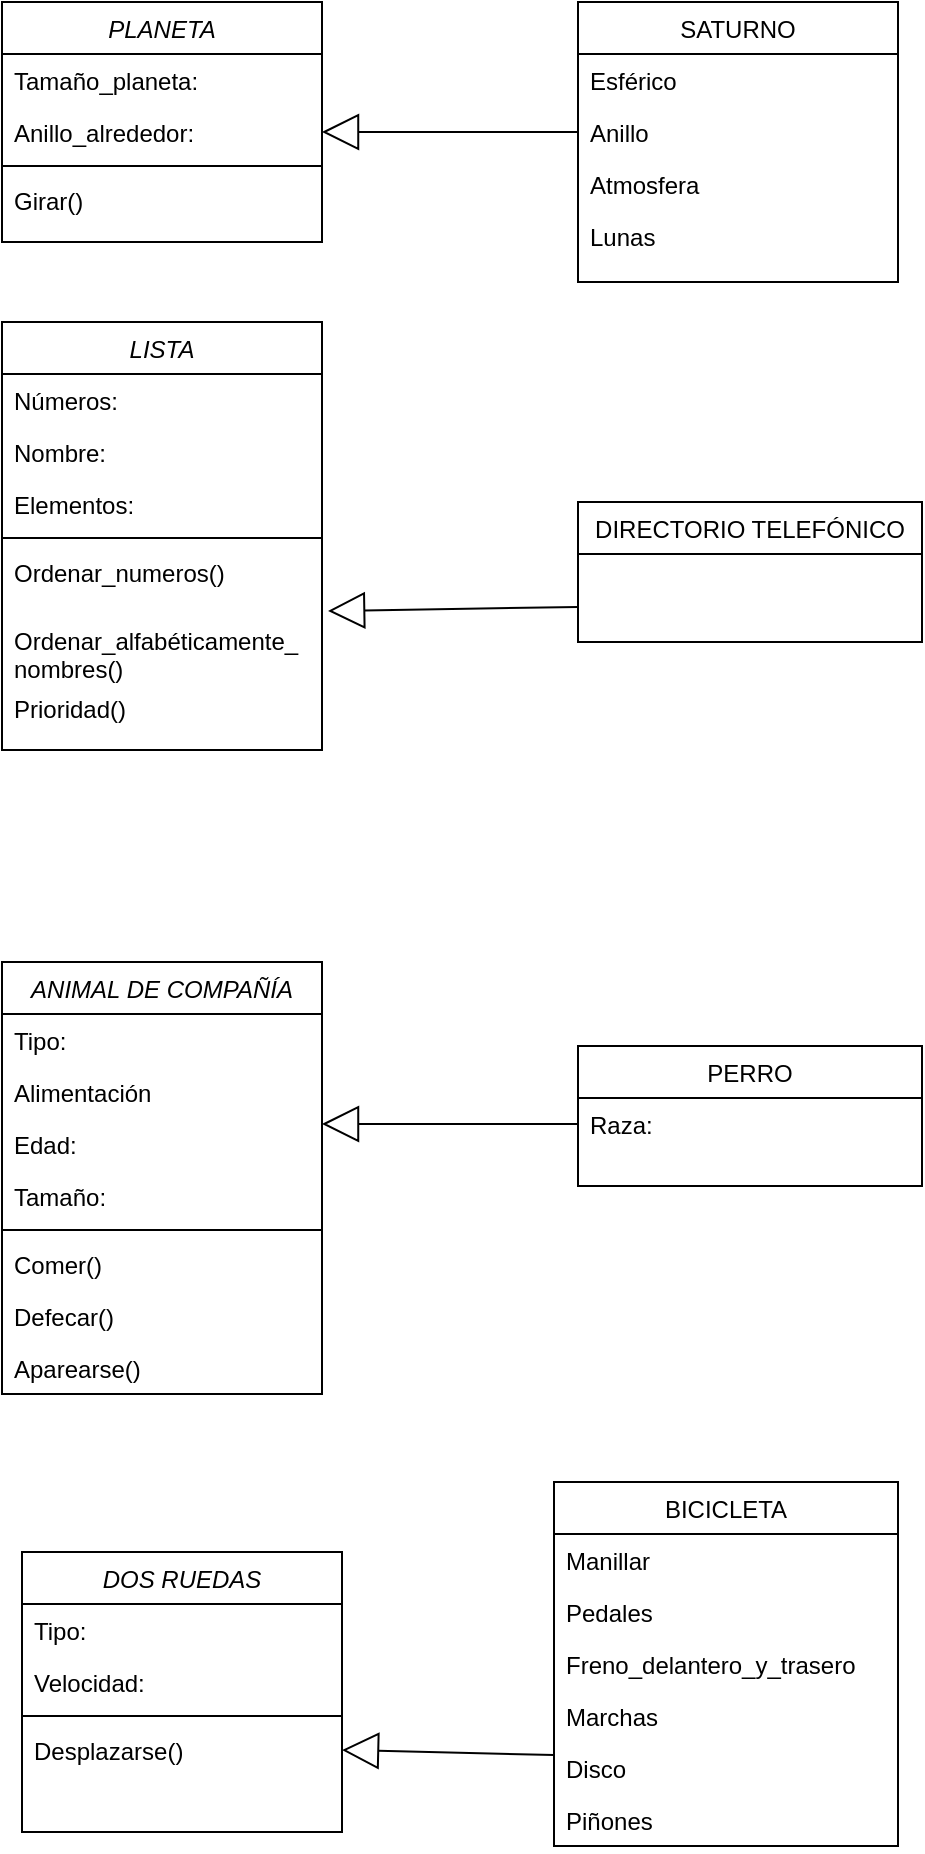 <mxfile version="16.5.6" type="github">
  <diagram id="C5RBs43oDa-KdzZeNtuy" name="Page-1">
    <mxGraphModel dx="870" dy="594" grid="1" gridSize="10" guides="1" tooltips="1" connect="1" arrows="1" fold="1" page="1" pageScale="1" pageWidth="827" pageHeight="1169" math="0" shadow="0">
      <root>
        <mxCell id="WIyWlLk6GJQsqaUBKTNV-0" />
        <mxCell id="WIyWlLk6GJQsqaUBKTNV-1" parent="WIyWlLk6GJQsqaUBKTNV-0" />
        <mxCell id="zkfFHV4jXpPFQw0GAbJ--0" value="PLANETA" style="swimlane;fontStyle=2;align=center;verticalAlign=top;childLayout=stackLayout;horizontal=1;startSize=26;horizontalStack=0;resizeParent=1;resizeLast=0;collapsible=1;marginBottom=0;rounded=0;shadow=0;strokeWidth=1;" parent="WIyWlLk6GJQsqaUBKTNV-1" vertex="1">
          <mxGeometry x="220" y="120" width="160" height="120" as="geometry">
            <mxRectangle x="230" y="140" width="160" height="26" as="alternateBounds" />
          </mxGeometry>
        </mxCell>
        <mxCell id="zkfFHV4jXpPFQw0GAbJ--1" value="Tamaño_planeta:" style="text;align=left;verticalAlign=top;spacingLeft=4;spacingRight=4;overflow=hidden;rotatable=0;points=[[0,0.5],[1,0.5]];portConstraint=eastwest;" parent="zkfFHV4jXpPFQw0GAbJ--0" vertex="1">
          <mxGeometry y="26" width="160" height="26" as="geometry" />
        </mxCell>
        <mxCell id="zkfFHV4jXpPFQw0GAbJ--2" value="Anillo_alrededor:" style="text;align=left;verticalAlign=top;spacingLeft=4;spacingRight=4;overflow=hidden;rotatable=0;points=[[0,0.5],[1,0.5]];portConstraint=eastwest;rounded=0;shadow=0;html=0;" parent="zkfFHV4jXpPFQw0GAbJ--0" vertex="1">
          <mxGeometry y="52" width="160" height="26" as="geometry" />
        </mxCell>
        <mxCell id="zkfFHV4jXpPFQw0GAbJ--4" value="" style="line;html=1;strokeWidth=1;align=left;verticalAlign=middle;spacingTop=-1;spacingLeft=3;spacingRight=3;rotatable=0;labelPosition=right;points=[];portConstraint=eastwest;" parent="zkfFHV4jXpPFQw0GAbJ--0" vertex="1">
          <mxGeometry y="78" width="160" height="8" as="geometry" />
        </mxCell>
        <mxCell id="zkfFHV4jXpPFQw0GAbJ--5" value="Girar()" style="text;align=left;verticalAlign=top;spacingLeft=4;spacingRight=4;overflow=hidden;rotatable=0;points=[[0,0.5],[1,0.5]];portConstraint=eastwest;" parent="zkfFHV4jXpPFQw0GAbJ--0" vertex="1">
          <mxGeometry y="86" width="160" height="26" as="geometry" />
        </mxCell>
        <mxCell id="zkfFHV4jXpPFQw0GAbJ--17" value="SATURNO" style="swimlane;fontStyle=0;align=center;verticalAlign=top;childLayout=stackLayout;horizontal=1;startSize=26;horizontalStack=0;resizeParent=1;resizeLast=0;collapsible=1;marginBottom=0;rounded=0;shadow=0;strokeWidth=1;" parent="WIyWlLk6GJQsqaUBKTNV-1" vertex="1">
          <mxGeometry x="508" y="120" width="160" height="140" as="geometry">
            <mxRectangle x="550" y="140" width="160" height="26" as="alternateBounds" />
          </mxGeometry>
        </mxCell>
        <mxCell id="zkfFHV4jXpPFQw0GAbJ--18" value="Esférico" style="text;align=left;verticalAlign=top;spacingLeft=4;spacingRight=4;overflow=hidden;rotatable=0;points=[[0,0.5],[1,0.5]];portConstraint=eastwest;" parent="zkfFHV4jXpPFQw0GAbJ--17" vertex="1">
          <mxGeometry y="26" width="160" height="26" as="geometry" />
        </mxCell>
        <mxCell id="zkfFHV4jXpPFQw0GAbJ--19" value="Anillo " style="text;align=left;verticalAlign=top;spacingLeft=4;spacingRight=4;overflow=hidden;rotatable=0;points=[[0,0.5],[1,0.5]];portConstraint=eastwest;rounded=0;shadow=0;html=0;" parent="zkfFHV4jXpPFQw0GAbJ--17" vertex="1">
          <mxGeometry y="52" width="160" height="26" as="geometry" />
        </mxCell>
        <mxCell id="zkfFHV4jXpPFQw0GAbJ--20" value="Atmosfera" style="text;align=left;verticalAlign=top;spacingLeft=4;spacingRight=4;overflow=hidden;rotatable=0;points=[[0,0.5],[1,0.5]];portConstraint=eastwest;rounded=0;shadow=0;html=0;" parent="zkfFHV4jXpPFQw0GAbJ--17" vertex="1">
          <mxGeometry y="78" width="160" height="26" as="geometry" />
        </mxCell>
        <mxCell id="zkfFHV4jXpPFQw0GAbJ--21" value="Lunas" style="text;align=left;verticalAlign=top;spacingLeft=4;spacingRight=4;overflow=hidden;rotatable=0;points=[[0,0.5],[1,0.5]];portConstraint=eastwest;rounded=0;shadow=0;html=0;" parent="zkfFHV4jXpPFQw0GAbJ--17" vertex="1">
          <mxGeometry y="104" width="160" height="26" as="geometry" />
        </mxCell>
        <mxCell id="Gu-kvLO1Cq011CLv1vnk-5" value="" style="endArrow=block;endSize=16;endFill=0;html=1;rounded=0;exitX=0;exitY=0.5;exitDx=0;exitDy=0;entryX=1;entryY=0.5;entryDx=0;entryDy=0;" edge="1" parent="WIyWlLk6GJQsqaUBKTNV-1" source="zkfFHV4jXpPFQw0GAbJ--19" target="zkfFHV4jXpPFQw0GAbJ--2">
          <mxGeometry width="160" relative="1" as="geometry">
            <mxPoint x="330" y="310" as="sourcePoint" />
            <mxPoint x="410" y="220" as="targetPoint" />
            <Array as="points">
              <mxPoint x="440" y="185" />
            </Array>
          </mxGeometry>
        </mxCell>
        <mxCell id="Gu-kvLO1Cq011CLv1vnk-6" value="LISTA" style="swimlane;fontStyle=2;align=center;verticalAlign=top;childLayout=stackLayout;horizontal=1;startSize=26;horizontalStack=0;resizeParent=1;resizeLast=0;collapsible=1;marginBottom=0;rounded=0;shadow=0;strokeWidth=1;" vertex="1" parent="WIyWlLk6GJQsqaUBKTNV-1">
          <mxGeometry x="220" y="280" width="160" height="214" as="geometry">
            <mxRectangle x="230" y="140" width="160" height="26" as="alternateBounds" />
          </mxGeometry>
        </mxCell>
        <mxCell id="Gu-kvLO1Cq011CLv1vnk-7" value="Números:" style="text;align=left;verticalAlign=top;spacingLeft=4;spacingRight=4;overflow=hidden;rotatable=0;points=[[0,0.5],[1,0.5]];portConstraint=eastwest;" vertex="1" parent="Gu-kvLO1Cq011CLv1vnk-6">
          <mxGeometry y="26" width="160" height="26" as="geometry" />
        </mxCell>
        <mxCell id="Gu-kvLO1Cq011CLv1vnk-8" value="Nombre:" style="text;align=left;verticalAlign=top;spacingLeft=4;spacingRight=4;overflow=hidden;rotatable=0;points=[[0,0.5],[1,0.5]];portConstraint=eastwest;rounded=0;shadow=0;html=0;" vertex="1" parent="Gu-kvLO1Cq011CLv1vnk-6">
          <mxGeometry y="52" width="160" height="26" as="geometry" />
        </mxCell>
        <mxCell id="Gu-kvLO1Cq011CLv1vnk-12" value="Elementos:" style="text;align=left;verticalAlign=top;spacingLeft=4;spacingRight=4;overflow=hidden;rotatable=0;points=[[0,0.5],[1,0.5]];portConstraint=eastwest;rounded=0;shadow=0;html=0;" vertex="1" parent="Gu-kvLO1Cq011CLv1vnk-6">
          <mxGeometry y="78" width="160" height="26" as="geometry" />
        </mxCell>
        <mxCell id="Gu-kvLO1Cq011CLv1vnk-9" value="" style="line;html=1;strokeWidth=1;align=left;verticalAlign=middle;spacingTop=-1;spacingLeft=3;spacingRight=3;rotatable=0;labelPosition=right;points=[];portConstraint=eastwest;" vertex="1" parent="Gu-kvLO1Cq011CLv1vnk-6">
          <mxGeometry y="104" width="160" height="8" as="geometry" />
        </mxCell>
        <mxCell id="Gu-kvLO1Cq011CLv1vnk-11" value="Ordenar_numeros()" style="text;align=left;verticalAlign=top;spacingLeft=4;spacingRight=4;overflow=hidden;rotatable=0;points=[[0,0.5],[1,0.5]];portConstraint=eastwest;" vertex="1" parent="Gu-kvLO1Cq011CLv1vnk-6">
          <mxGeometry y="112" width="160" height="34" as="geometry" />
        </mxCell>
        <mxCell id="Gu-kvLO1Cq011CLv1vnk-10" value="Ordenar_alfabéticamente_&#xa;nombres()&#xa;" style="text;align=left;verticalAlign=top;spacingLeft=4;spacingRight=4;overflow=hidden;rotatable=0;points=[[0,0.5],[1,0.5]];portConstraint=eastwest;" vertex="1" parent="Gu-kvLO1Cq011CLv1vnk-6">
          <mxGeometry y="146" width="160" height="34" as="geometry" />
        </mxCell>
        <mxCell id="Gu-kvLO1Cq011CLv1vnk-19" value="Prioridad()" style="text;align=left;verticalAlign=top;spacingLeft=4;spacingRight=4;overflow=hidden;rotatable=0;points=[[0,0.5],[1,0.5]];portConstraint=eastwest;" vertex="1" parent="Gu-kvLO1Cq011CLv1vnk-6">
          <mxGeometry y="180" width="160" height="34" as="geometry" />
        </mxCell>
        <mxCell id="Gu-kvLO1Cq011CLv1vnk-13" value="DIRECTORIO TELEFÓNICO" style="swimlane;fontStyle=0;align=center;verticalAlign=top;childLayout=stackLayout;horizontal=1;startSize=26;horizontalStack=0;resizeParent=1;resizeLast=0;collapsible=1;marginBottom=0;rounded=0;shadow=0;strokeWidth=1;" vertex="1" parent="WIyWlLk6GJQsqaUBKTNV-1">
          <mxGeometry x="508" y="370" width="172" height="70" as="geometry">
            <mxRectangle x="550" y="140" width="160" height="26" as="alternateBounds" />
          </mxGeometry>
        </mxCell>
        <mxCell id="Gu-kvLO1Cq011CLv1vnk-20" value="" style="endArrow=block;endSize=16;endFill=0;html=1;rounded=0;entryX=1.019;entryY=-0.044;entryDx=0;entryDy=0;entryPerimeter=0;exitX=0;exitY=0.75;exitDx=0;exitDy=0;" edge="1" parent="WIyWlLk6GJQsqaUBKTNV-1" source="Gu-kvLO1Cq011CLv1vnk-13" target="Gu-kvLO1Cq011CLv1vnk-10">
          <mxGeometry width="160" relative="1" as="geometry">
            <mxPoint x="520" y="421" as="sourcePoint" />
            <mxPoint x="390" y="195" as="targetPoint" />
            <Array as="points" />
          </mxGeometry>
        </mxCell>
        <mxCell id="Gu-kvLO1Cq011CLv1vnk-22" value="DOS RUEDAS" style="swimlane;fontStyle=2;align=center;verticalAlign=top;childLayout=stackLayout;horizontal=1;startSize=26;horizontalStack=0;resizeParent=1;resizeLast=0;collapsible=1;marginBottom=0;rounded=0;shadow=0;strokeWidth=1;" vertex="1" parent="WIyWlLk6GJQsqaUBKTNV-1">
          <mxGeometry x="230" y="895" width="160" height="140" as="geometry">
            <mxRectangle x="230" y="140" width="160" height="26" as="alternateBounds" />
          </mxGeometry>
        </mxCell>
        <mxCell id="Gu-kvLO1Cq011CLv1vnk-23" value="Tipo:" style="text;align=left;verticalAlign=top;spacingLeft=4;spacingRight=4;overflow=hidden;rotatable=0;points=[[0,0.5],[1,0.5]];portConstraint=eastwest;" vertex="1" parent="Gu-kvLO1Cq011CLv1vnk-22">
          <mxGeometry y="26" width="160" height="26" as="geometry" />
        </mxCell>
        <mxCell id="Gu-kvLO1Cq011CLv1vnk-24" value="Velocidad:" style="text;align=left;verticalAlign=top;spacingLeft=4;spacingRight=4;overflow=hidden;rotatable=0;points=[[0,0.5],[1,0.5]];portConstraint=eastwest;rounded=0;shadow=0;html=0;" vertex="1" parent="Gu-kvLO1Cq011CLv1vnk-22">
          <mxGeometry y="52" width="160" height="26" as="geometry" />
        </mxCell>
        <mxCell id="Gu-kvLO1Cq011CLv1vnk-25" value="" style="line;html=1;strokeWidth=1;align=left;verticalAlign=middle;spacingTop=-1;spacingLeft=3;spacingRight=3;rotatable=0;labelPosition=right;points=[];portConstraint=eastwest;" vertex="1" parent="Gu-kvLO1Cq011CLv1vnk-22">
          <mxGeometry y="78" width="160" height="8" as="geometry" />
        </mxCell>
        <mxCell id="Gu-kvLO1Cq011CLv1vnk-32" value="Desplazarse()" style="text;align=left;verticalAlign=top;spacingLeft=4;spacingRight=4;overflow=hidden;rotatable=0;points=[[0,0.5],[1,0.5]];portConstraint=eastwest;rounded=0;shadow=0;html=0;" vertex="1" parent="Gu-kvLO1Cq011CLv1vnk-22">
          <mxGeometry y="86" width="160" height="26" as="geometry" />
        </mxCell>
        <mxCell id="Gu-kvLO1Cq011CLv1vnk-33" value="PERRO" style="swimlane;fontStyle=0;align=center;verticalAlign=top;childLayout=stackLayout;horizontal=1;startSize=26;horizontalStack=0;resizeParent=1;resizeLast=0;collapsible=1;marginBottom=0;rounded=0;shadow=0;strokeWidth=1;" vertex="1" parent="WIyWlLk6GJQsqaUBKTNV-1">
          <mxGeometry x="508" y="642" width="172" height="70" as="geometry">
            <mxRectangle x="550" y="140" width="160" height="26" as="alternateBounds" />
          </mxGeometry>
        </mxCell>
        <mxCell id="Gu-kvLO1Cq011CLv1vnk-34" value="Raza:" style="text;align=left;verticalAlign=top;spacingLeft=4;spacingRight=4;overflow=hidden;rotatable=0;points=[[0,0.5],[1,0.5]];portConstraint=eastwest;rounded=0;shadow=0;html=0;" vertex="1" parent="Gu-kvLO1Cq011CLv1vnk-33">
          <mxGeometry y="26" width="172" height="26" as="geometry" />
        </mxCell>
        <mxCell id="Gu-kvLO1Cq011CLv1vnk-35" value="" style="endArrow=block;endSize=16;endFill=0;html=1;rounded=0;exitX=0;exitY=0.5;exitDx=0;exitDy=0;" edge="1" parent="WIyWlLk6GJQsqaUBKTNV-1" source="Gu-kvLO1Cq011CLv1vnk-34">
          <mxGeometry width="160" relative="1" as="geometry">
            <mxPoint x="518" y="432.5" as="sourcePoint" />
            <mxPoint x="380" y="681" as="targetPoint" />
            <Array as="points" />
          </mxGeometry>
        </mxCell>
        <mxCell id="Gu-kvLO1Cq011CLv1vnk-37" value="ANIMAL DE COMPAÑÍA" style="swimlane;fontStyle=2;align=center;verticalAlign=top;childLayout=stackLayout;horizontal=1;startSize=26;horizontalStack=0;resizeParent=1;resizeLast=0;collapsible=1;marginBottom=0;rounded=0;shadow=0;strokeWidth=1;" vertex="1" parent="WIyWlLk6GJQsqaUBKTNV-1">
          <mxGeometry x="220" y="600" width="160" height="216" as="geometry">
            <mxRectangle x="230" y="140" width="160" height="26" as="alternateBounds" />
          </mxGeometry>
        </mxCell>
        <mxCell id="Gu-kvLO1Cq011CLv1vnk-38" value="Tipo:" style="text;align=left;verticalAlign=top;spacingLeft=4;spacingRight=4;overflow=hidden;rotatable=0;points=[[0,0.5],[1,0.5]];portConstraint=eastwest;" vertex="1" parent="Gu-kvLO1Cq011CLv1vnk-37">
          <mxGeometry y="26" width="160" height="26" as="geometry" />
        </mxCell>
        <mxCell id="Gu-kvLO1Cq011CLv1vnk-39" value="Alimentación" style="text;align=left;verticalAlign=top;spacingLeft=4;spacingRight=4;overflow=hidden;rotatable=0;points=[[0,0.5],[1,0.5]];portConstraint=eastwest;rounded=0;shadow=0;html=0;" vertex="1" parent="Gu-kvLO1Cq011CLv1vnk-37">
          <mxGeometry y="52" width="160" height="26" as="geometry" />
        </mxCell>
        <mxCell id="Gu-kvLO1Cq011CLv1vnk-40" value="Edad:" style="text;align=left;verticalAlign=top;spacingLeft=4;spacingRight=4;overflow=hidden;rotatable=0;points=[[0,0.5],[1,0.5]];portConstraint=eastwest;rounded=0;shadow=0;html=0;" vertex="1" parent="Gu-kvLO1Cq011CLv1vnk-37">
          <mxGeometry y="78" width="160" height="26" as="geometry" />
        </mxCell>
        <mxCell id="Gu-kvLO1Cq011CLv1vnk-41" value="Tamaño:" style="text;align=left;verticalAlign=top;spacingLeft=4;spacingRight=4;overflow=hidden;rotatable=0;points=[[0,0.5],[1,0.5]];portConstraint=eastwest;rounded=0;shadow=0;html=0;" vertex="1" parent="Gu-kvLO1Cq011CLv1vnk-37">
          <mxGeometry y="104" width="160" height="26" as="geometry" />
        </mxCell>
        <mxCell id="Gu-kvLO1Cq011CLv1vnk-42" value="" style="line;html=1;strokeWidth=1;align=left;verticalAlign=middle;spacingTop=-1;spacingLeft=3;spacingRight=3;rotatable=0;labelPosition=right;points=[];portConstraint=eastwest;" vertex="1" parent="Gu-kvLO1Cq011CLv1vnk-37">
          <mxGeometry y="130" width="160" height="8" as="geometry" />
        </mxCell>
        <mxCell id="Gu-kvLO1Cq011CLv1vnk-43" value="Comer()" style="text;align=left;verticalAlign=top;spacingLeft=4;spacingRight=4;overflow=hidden;rotatable=0;points=[[0,0.5],[1,0.5]];portConstraint=eastwest;rounded=0;shadow=0;html=0;" vertex="1" parent="Gu-kvLO1Cq011CLv1vnk-37">
          <mxGeometry y="138" width="160" height="26" as="geometry" />
        </mxCell>
        <mxCell id="Gu-kvLO1Cq011CLv1vnk-44" value="Defecar()" style="text;align=left;verticalAlign=top;spacingLeft=4;spacingRight=4;overflow=hidden;rotatable=0;points=[[0,0.5],[1,0.5]];portConstraint=eastwest;rounded=0;shadow=0;html=0;" vertex="1" parent="Gu-kvLO1Cq011CLv1vnk-37">
          <mxGeometry y="164" width="160" height="26" as="geometry" />
        </mxCell>
        <mxCell id="Gu-kvLO1Cq011CLv1vnk-45" value="Aparearse()" style="text;align=left;verticalAlign=top;spacingLeft=4;spacingRight=4;overflow=hidden;rotatable=0;points=[[0,0.5],[1,0.5]];portConstraint=eastwest;rounded=0;shadow=0;html=0;" vertex="1" parent="Gu-kvLO1Cq011CLv1vnk-37">
          <mxGeometry y="190" width="160" height="26" as="geometry" />
        </mxCell>
        <mxCell id="Gu-kvLO1Cq011CLv1vnk-47" value="BICICLETA" style="swimlane;fontStyle=0;align=center;verticalAlign=top;childLayout=stackLayout;horizontal=1;startSize=26;horizontalStack=0;resizeParent=1;resizeLast=0;collapsible=1;marginBottom=0;rounded=0;shadow=0;strokeWidth=1;" vertex="1" parent="WIyWlLk6GJQsqaUBKTNV-1">
          <mxGeometry x="496" y="860" width="172" height="182" as="geometry">
            <mxRectangle x="550" y="140" width="160" height="26" as="alternateBounds" />
          </mxGeometry>
        </mxCell>
        <mxCell id="Gu-kvLO1Cq011CLv1vnk-48" value="Manillar" style="text;align=left;verticalAlign=top;spacingLeft=4;spacingRight=4;overflow=hidden;rotatable=0;points=[[0,0.5],[1,0.5]];portConstraint=eastwest;rounded=0;shadow=0;html=0;" vertex="1" parent="Gu-kvLO1Cq011CLv1vnk-47">
          <mxGeometry y="26" width="172" height="26" as="geometry" />
        </mxCell>
        <mxCell id="Gu-kvLO1Cq011CLv1vnk-49" value="Pedales" style="text;align=left;verticalAlign=top;spacingLeft=4;spacingRight=4;overflow=hidden;rotatable=0;points=[[0,0.5],[1,0.5]];portConstraint=eastwest;rounded=0;shadow=0;html=0;" vertex="1" parent="Gu-kvLO1Cq011CLv1vnk-47">
          <mxGeometry y="52" width="172" height="26" as="geometry" />
        </mxCell>
        <mxCell id="Gu-kvLO1Cq011CLv1vnk-50" value="Freno_delantero_y_trasero" style="text;align=left;verticalAlign=top;spacingLeft=4;spacingRight=4;overflow=hidden;rotatable=0;points=[[0,0.5],[1,0.5]];portConstraint=eastwest;rounded=0;shadow=0;html=0;" vertex="1" parent="Gu-kvLO1Cq011CLv1vnk-47">
          <mxGeometry y="78" width="172" height="26" as="geometry" />
        </mxCell>
        <mxCell id="Gu-kvLO1Cq011CLv1vnk-51" value="Marchas" style="text;align=left;verticalAlign=top;spacingLeft=4;spacingRight=4;overflow=hidden;rotatable=0;points=[[0,0.5],[1,0.5]];portConstraint=eastwest;rounded=0;shadow=0;html=0;" vertex="1" parent="Gu-kvLO1Cq011CLv1vnk-47">
          <mxGeometry y="104" width="172" height="26" as="geometry" />
        </mxCell>
        <mxCell id="Gu-kvLO1Cq011CLv1vnk-52" value="Disco" style="text;align=left;verticalAlign=top;spacingLeft=4;spacingRight=4;overflow=hidden;rotatable=0;points=[[0,0.5],[1,0.5]];portConstraint=eastwest;rounded=0;shadow=0;html=0;" vertex="1" parent="Gu-kvLO1Cq011CLv1vnk-47">
          <mxGeometry y="130" width="172" height="26" as="geometry" />
        </mxCell>
        <mxCell id="Gu-kvLO1Cq011CLv1vnk-53" value="Piñones" style="text;align=left;verticalAlign=top;spacingLeft=4;spacingRight=4;overflow=hidden;rotatable=0;points=[[0,0.5],[1,0.5]];portConstraint=eastwest;rounded=0;shadow=0;html=0;" vertex="1" parent="Gu-kvLO1Cq011CLv1vnk-47">
          <mxGeometry y="156" width="172" height="26" as="geometry" />
        </mxCell>
        <mxCell id="Gu-kvLO1Cq011CLv1vnk-54" value="" style="endArrow=block;endSize=16;endFill=0;html=1;rounded=0;entryX=1;entryY=0.5;entryDx=0;entryDy=0;exitX=0;exitY=0.75;exitDx=0;exitDy=0;" edge="1" parent="WIyWlLk6GJQsqaUBKTNV-1" source="Gu-kvLO1Cq011CLv1vnk-47" target="Gu-kvLO1Cq011CLv1vnk-32">
          <mxGeometry width="160" relative="1" as="geometry">
            <mxPoint x="490" y="1000" as="sourcePoint" />
            <mxPoint x="390" y="691" as="targetPoint" />
            <Array as="points" />
          </mxGeometry>
        </mxCell>
      </root>
    </mxGraphModel>
  </diagram>
</mxfile>
